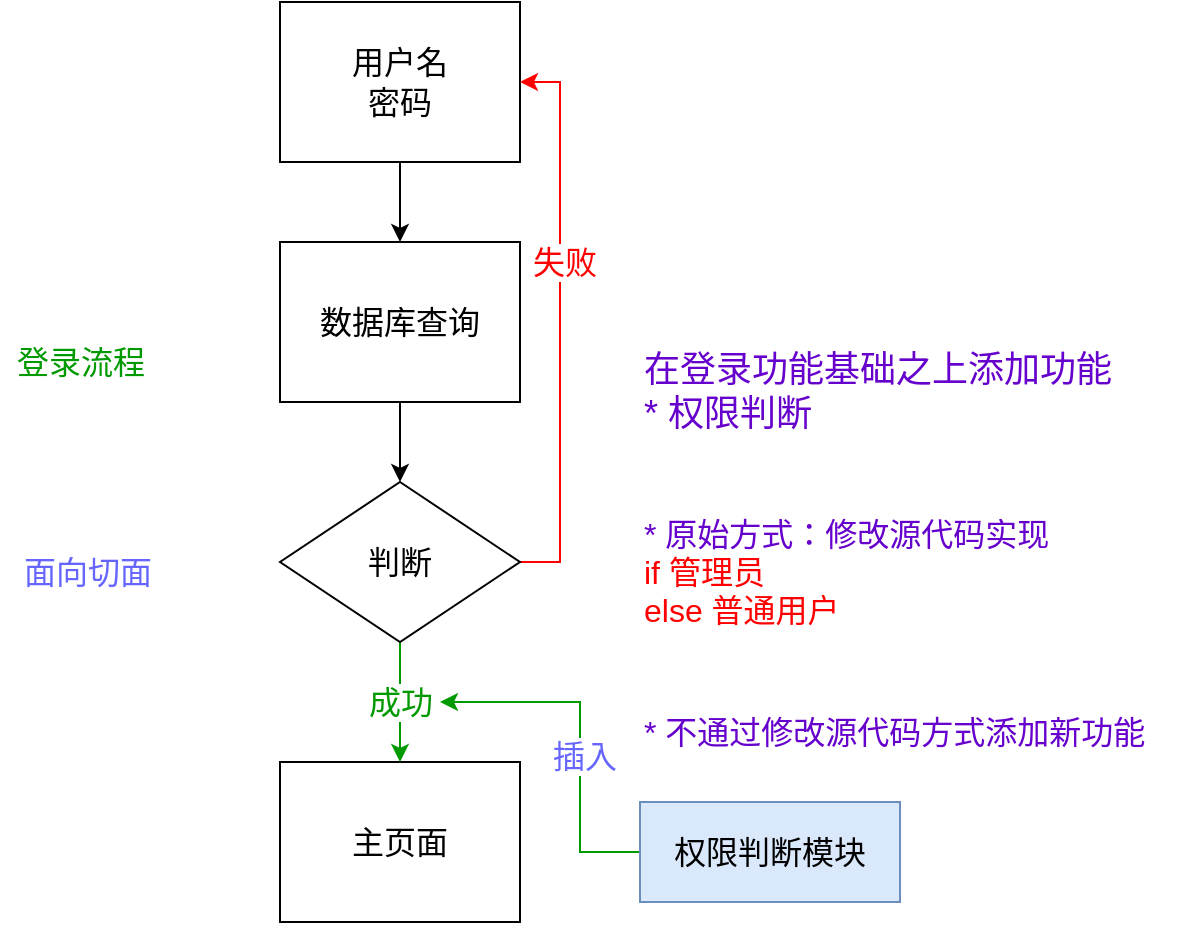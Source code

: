 <mxfile version="20.0.1" type="github">
  <diagram id="WkLt7YEkk_ZeOxThB0Bs" name="Page-1">
    <mxGraphModel dx="813" dy="439" grid="1" gridSize="10" guides="1" tooltips="1" connect="1" arrows="1" fold="1" page="1" pageScale="1" pageWidth="827" pageHeight="1169" math="0" shadow="0">
      <root>
        <mxCell id="0" />
        <mxCell id="1" parent="0" />
        <mxCell id="yoBXTclRUUPUT9tsP0_E-5" style="edgeStyle=orthogonalEdgeStyle;rounded=0;orthogonalLoop=1;jettySize=auto;html=1;entryX=0.5;entryY=0;entryDx=0;entryDy=0;fontSize=16;" parent="1" source="yoBXTclRUUPUT9tsP0_E-2" target="yoBXTclRUUPUT9tsP0_E-4" edge="1">
          <mxGeometry relative="1" as="geometry" />
        </mxCell>
        <mxCell id="yoBXTclRUUPUT9tsP0_E-2" value="&lt;font style=&quot;font-size: 16px;&quot;&gt;用户名&lt;br&gt;密码&lt;br&gt;&lt;/font&gt;" style="rounded=0;whiteSpace=wrap;html=1;" parent="1" vertex="1">
          <mxGeometry x="170" y="420" width="120" height="80" as="geometry" />
        </mxCell>
        <mxCell id="yoBXTclRUUPUT9tsP0_E-9" style="edgeStyle=orthogonalEdgeStyle;rounded=0;orthogonalLoop=1;jettySize=auto;html=1;entryX=0.5;entryY=0;entryDx=0;entryDy=0;fontSize=16;" parent="1" source="yoBXTclRUUPUT9tsP0_E-4" target="yoBXTclRUUPUT9tsP0_E-6" edge="1">
          <mxGeometry relative="1" as="geometry" />
        </mxCell>
        <mxCell id="yoBXTclRUUPUT9tsP0_E-4" value="&lt;font style=&quot;font-size: 16px;&quot;&gt;数据库查询&lt;br&gt;&lt;/font&gt;" style="rounded=0;whiteSpace=wrap;html=1;" parent="1" vertex="1">
          <mxGeometry x="170" y="540" width="120" height="80" as="geometry" />
        </mxCell>
        <mxCell id="yoBXTclRUUPUT9tsP0_E-7" style="edgeStyle=orthogonalEdgeStyle;rounded=0;orthogonalLoop=1;jettySize=auto;html=1;entryX=1;entryY=0.5;entryDx=0;entryDy=0;fontSize=16;strokeColor=#FF0000;" parent="1" source="yoBXTclRUUPUT9tsP0_E-6" target="yoBXTclRUUPUT9tsP0_E-2" edge="1">
          <mxGeometry relative="1" as="geometry">
            <Array as="points">
              <mxPoint x="310" y="700" />
              <mxPoint x="310" y="460" />
            </Array>
          </mxGeometry>
        </mxCell>
        <mxCell id="yoBXTclRUUPUT9tsP0_E-8" value="失败" style="edgeLabel;html=1;align=center;verticalAlign=middle;resizable=0;points=[];fontSize=16;fontColor=#FF0000;" parent="yoBXTclRUUPUT9tsP0_E-7" vertex="1" connectable="0">
          <mxGeometry x="0.215" y="-2" relative="1" as="geometry">
            <mxPoint as="offset" />
          </mxGeometry>
        </mxCell>
        <mxCell id="yoBXTclRUUPUT9tsP0_E-12" value="&lt;font color=&quot;#009900&quot;&gt;成功&lt;/font&gt;" style="edgeStyle=orthogonalEdgeStyle;rounded=0;orthogonalLoop=1;jettySize=auto;html=1;entryX=0.5;entryY=0;entryDx=0;entryDy=0;fontSize=16;strokeColor=#009900;" parent="1" source="yoBXTclRUUPUT9tsP0_E-6" target="yoBXTclRUUPUT9tsP0_E-11" edge="1">
          <mxGeometry relative="1" as="geometry" />
        </mxCell>
        <mxCell id="yoBXTclRUUPUT9tsP0_E-6" value="判断" style="rhombus;whiteSpace=wrap;html=1;fontSize=16;" parent="1" vertex="1">
          <mxGeometry x="170" y="660" width="120" height="80" as="geometry" />
        </mxCell>
        <mxCell id="yoBXTclRUUPUT9tsP0_E-11" value="&lt;font style=&quot;font-size: 16px;&quot;&gt;主页面&lt;br&gt;&lt;/font&gt;" style="rounded=0;whiteSpace=wrap;html=1;" parent="1" vertex="1">
          <mxGeometry x="170" y="800" width="120" height="80" as="geometry" />
        </mxCell>
        <mxCell id="yoBXTclRUUPUT9tsP0_E-15" value="登录流程" style="text;html=1;align=center;verticalAlign=middle;resizable=0;points=[];autosize=1;strokeColor=none;fillColor=none;fontSize=16;fontColor=#009900;" parent="1" vertex="1">
          <mxGeometry x="30" y="590" width="80" height="20" as="geometry" />
        </mxCell>
        <mxCell id="yoBXTclRUUPUT9tsP0_E-16" value="&lt;font style=&quot;font-size: 18px;&quot;&gt;&lt;font color=&quot;#6600cc&quot;&gt;在登录功能基础之上添加功能&lt;br&gt;* 权限判断&lt;/font&gt;&lt;br&gt;&lt;/font&gt;" style="text;html=1;strokeColor=none;fillColor=none;align=left;verticalAlign=middle;whiteSpace=wrap;rounded=0;fontSize=16;fontColor=#009900;" parent="1" vertex="1">
          <mxGeometry x="350" y="600" width="246" height="30" as="geometry" />
        </mxCell>
        <mxCell id="yoBXTclRUUPUT9tsP0_E-18" value="&lt;font color=&quot;#6600cc&quot;&gt;* 原始方式：修改源代码实现&lt;/font&gt;&lt;br&gt;&lt;font color=&quot;#ff0000&quot;&gt;if 管理员&lt;br&gt;else 普通用户&lt;/font&gt;" style="text;html=1;strokeColor=none;fillColor=none;align=left;verticalAlign=middle;whiteSpace=wrap;rounded=0;fontSize=16;fontColor=#009900;" parent="1" vertex="1">
          <mxGeometry x="350" y="690" width="246" height="30" as="geometry" />
        </mxCell>
        <mxCell id="yoBXTclRUUPUT9tsP0_E-19" value="&lt;font color=&quot;#6600cc&quot;&gt;* 不通过修改源代码方式添加新功能&lt;/font&gt;&lt;br&gt;" style="text;html=1;strokeColor=none;fillColor=none;align=left;verticalAlign=middle;whiteSpace=wrap;rounded=0;fontSize=16;fontColor=#009900;" parent="1" vertex="1">
          <mxGeometry x="350" y="770" width="270" height="30" as="geometry" />
        </mxCell>
        <mxCell id="yoBXTclRUUPUT9tsP0_E-22" style="edgeStyle=orthogonalEdgeStyle;rounded=0;orthogonalLoop=1;jettySize=auto;html=1;fontSize=16;fontColor=#FF0000;strokeColor=#009900;" parent="1" source="yoBXTclRUUPUT9tsP0_E-20" edge="1">
          <mxGeometry relative="1" as="geometry">
            <mxPoint x="250" y="770" as="targetPoint" />
            <Array as="points">
              <mxPoint x="320" y="845" />
            </Array>
          </mxGeometry>
        </mxCell>
        <mxCell id="yoBXTclRUUPUT9tsP0_E-23" value="&lt;font color=&quot;#6666ff&quot;&gt;插入&lt;/font&gt;" style="edgeLabel;html=1;align=center;verticalAlign=middle;resizable=0;points=[];fontSize=16;fontColor=#FF0000;" parent="yoBXTclRUUPUT9tsP0_E-22" vertex="1" connectable="0">
          <mxGeometry x="-0.103" y="-2" relative="1" as="geometry">
            <mxPoint as="offset" />
          </mxGeometry>
        </mxCell>
        <mxCell id="yoBXTclRUUPUT9tsP0_E-20" value="&lt;font style=&quot;font-size: 16px;&quot;&gt;权限判断模块&lt;/font&gt;" style="rounded=0;whiteSpace=wrap;html=1;fontSize=18;fillColor=#dae8fc;strokeColor=#6c8ebf;" parent="1" vertex="1">
          <mxGeometry x="350" y="820" width="130" height="50" as="geometry" />
        </mxCell>
        <mxCell id="yoBXTclRUUPUT9tsP0_E-24" value="面向切面" style="text;html=1;strokeColor=none;fillColor=none;align=left;verticalAlign=middle;whiteSpace=wrap;rounded=0;fontSize=16;fontColor=#6666FF;" parent="1" vertex="1">
          <mxGeometry x="40" y="690" width="80" height="30" as="geometry" />
        </mxCell>
      </root>
    </mxGraphModel>
  </diagram>
</mxfile>
